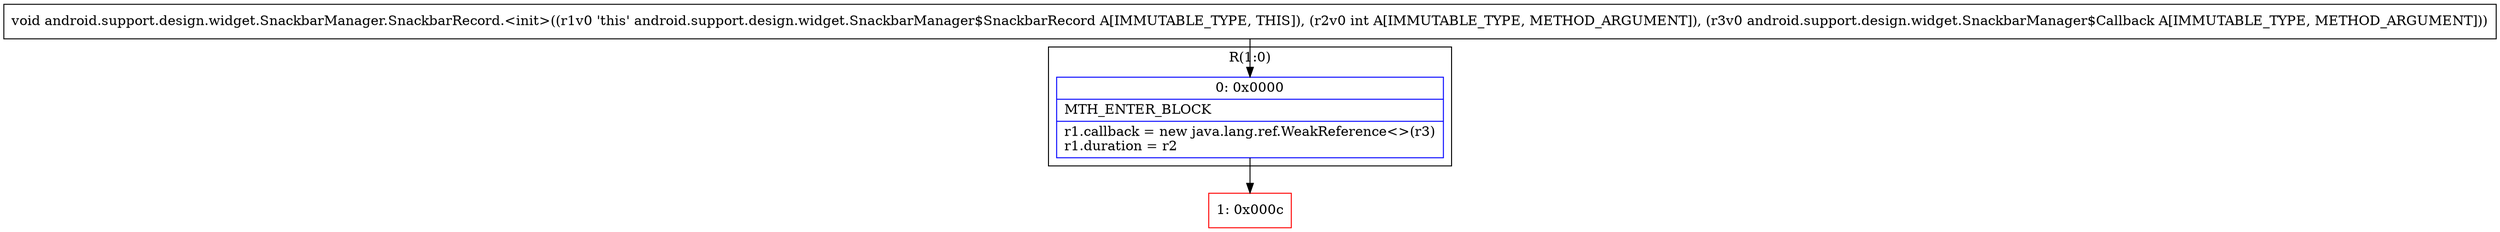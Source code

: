 digraph "CFG forandroid.support.design.widget.SnackbarManager.SnackbarRecord.\<init\>(ILandroid\/support\/design\/widget\/SnackbarManager$Callback;)V" {
subgraph cluster_Region_1969202740 {
label = "R(1:0)";
node [shape=record,color=blue];
Node_0 [shape=record,label="{0\:\ 0x0000|MTH_ENTER_BLOCK\l|r1.callback = new java.lang.ref.WeakReference\<\>(r3)\lr1.duration = r2\l}"];
}
Node_1 [shape=record,color=red,label="{1\:\ 0x000c}"];
MethodNode[shape=record,label="{void android.support.design.widget.SnackbarManager.SnackbarRecord.\<init\>((r1v0 'this' android.support.design.widget.SnackbarManager$SnackbarRecord A[IMMUTABLE_TYPE, THIS]), (r2v0 int A[IMMUTABLE_TYPE, METHOD_ARGUMENT]), (r3v0 android.support.design.widget.SnackbarManager$Callback A[IMMUTABLE_TYPE, METHOD_ARGUMENT])) }"];
MethodNode -> Node_0;
Node_0 -> Node_1;
}

